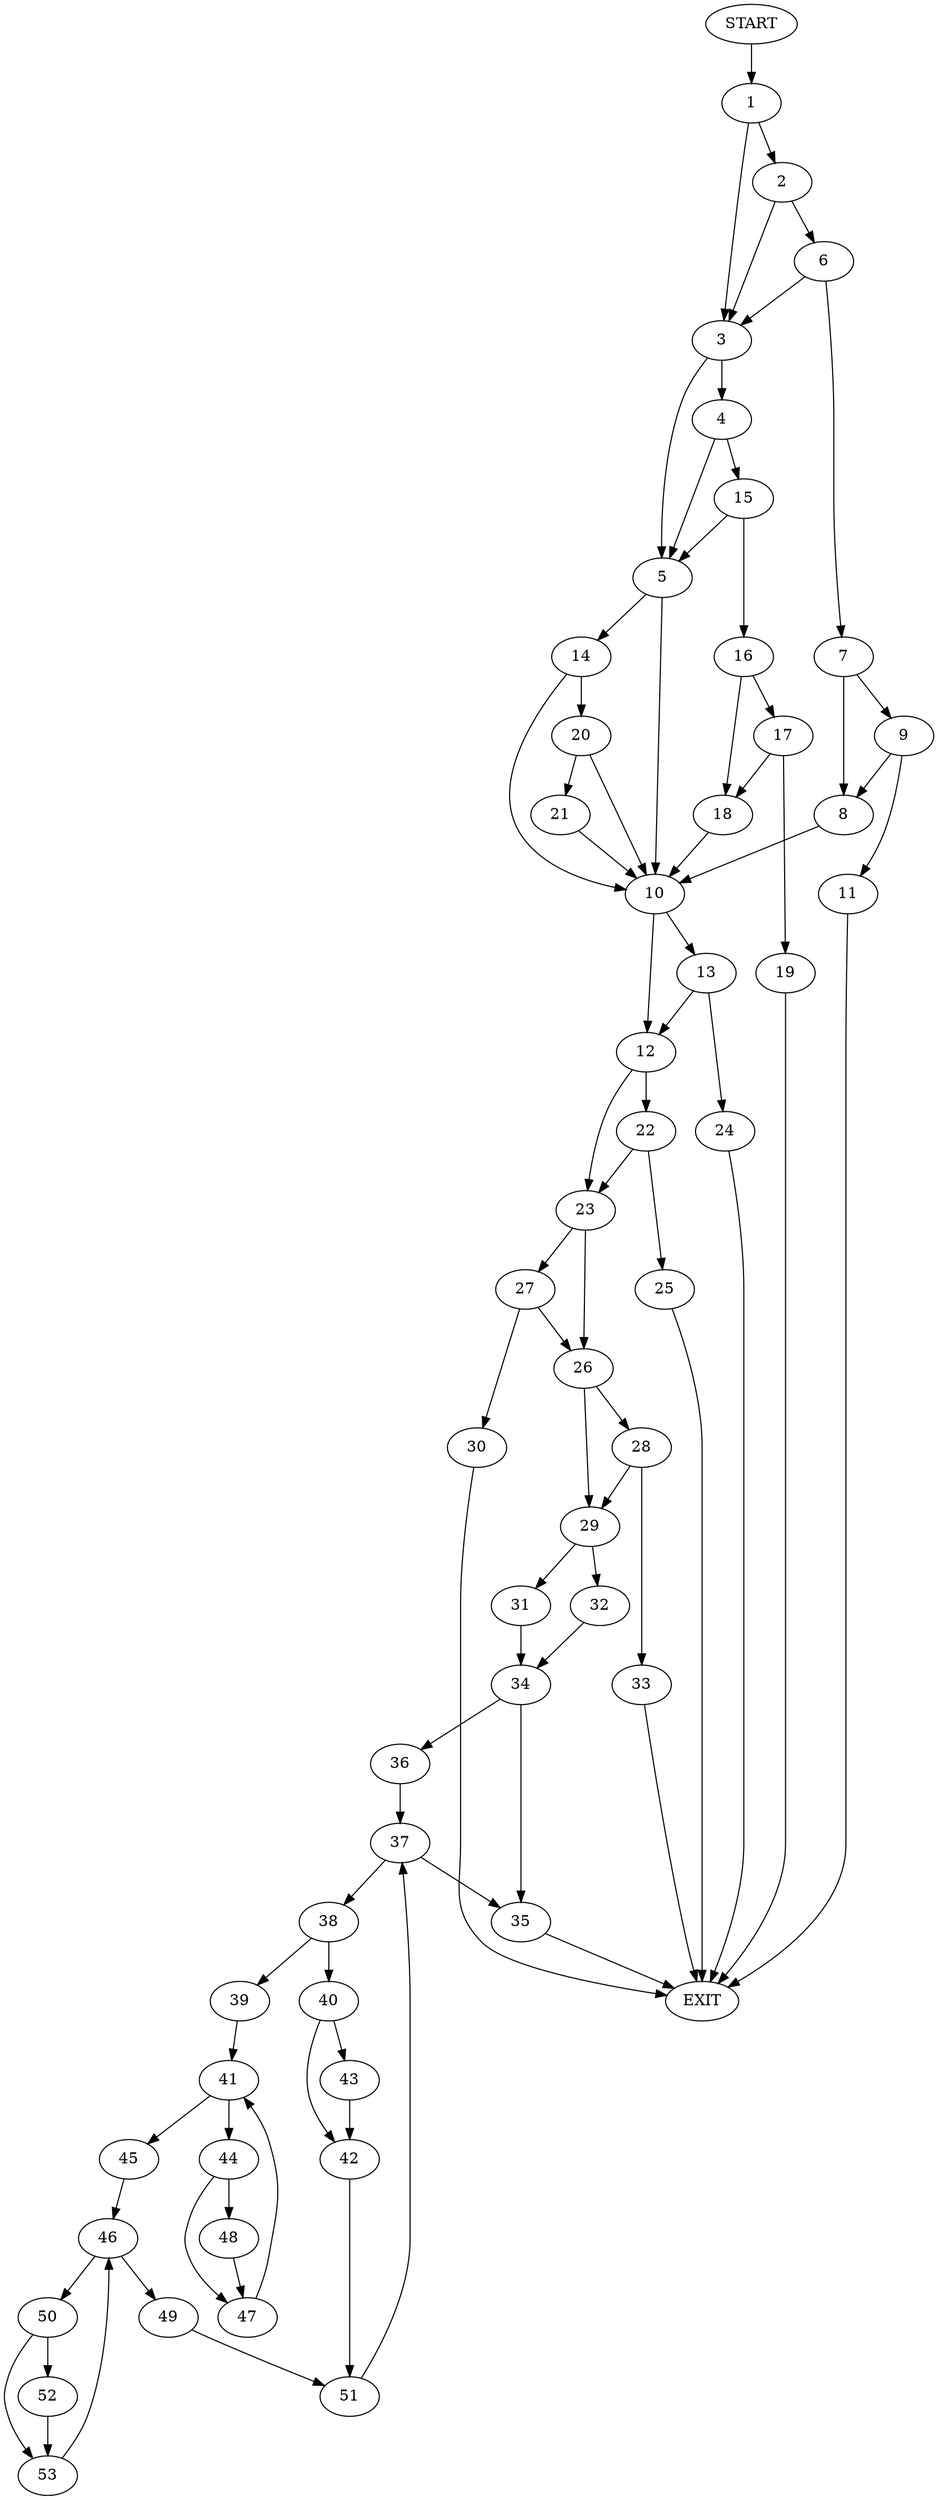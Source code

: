 digraph {
0 [label="START"]
54 [label="EXIT"]
0 -> 1
1 -> 2
1 -> 3
3 -> 4
3 -> 5
2 -> 6
2 -> 3
6 -> 7
6 -> 3
7 -> 8
7 -> 9
8 -> 10
9 -> 8
9 -> 11
11 -> 54
10 -> 12
10 -> 13
5 -> 14
5 -> 10
4 -> 15
4 -> 5
15 -> 5
15 -> 16
16 -> 17
16 -> 18
18 -> 10
17 -> 19
17 -> 18
19 -> 54
14 -> 20
14 -> 10
20 -> 10
20 -> 21
21 -> 10
12 -> 22
12 -> 23
13 -> 24
13 -> 12
24 -> 54
22 -> 25
22 -> 23
23 -> 26
23 -> 27
25 -> 54
26 -> 28
26 -> 29
27 -> 26
27 -> 30
30 -> 54
29 -> 31
29 -> 32
28 -> 29
28 -> 33
33 -> 54
32 -> 34
31 -> 34
34 -> 35
34 -> 36
35 -> 54
36 -> 37
37 -> 35
37 -> 38
38 -> 39
38 -> 40
39 -> 41
40 -> 42
40 -> 43
41 -> 44
41 -> 45
45 -> 46
44 -> 47
44 -> 48
47 -> 41
48 -> 47
46 -> 49
46 -> 50
49 -> 51
50 -> 52
50 -> 53
52 -> 53
53 -> 46
51 -> 37
43 -> 42
42 -> 51
}
